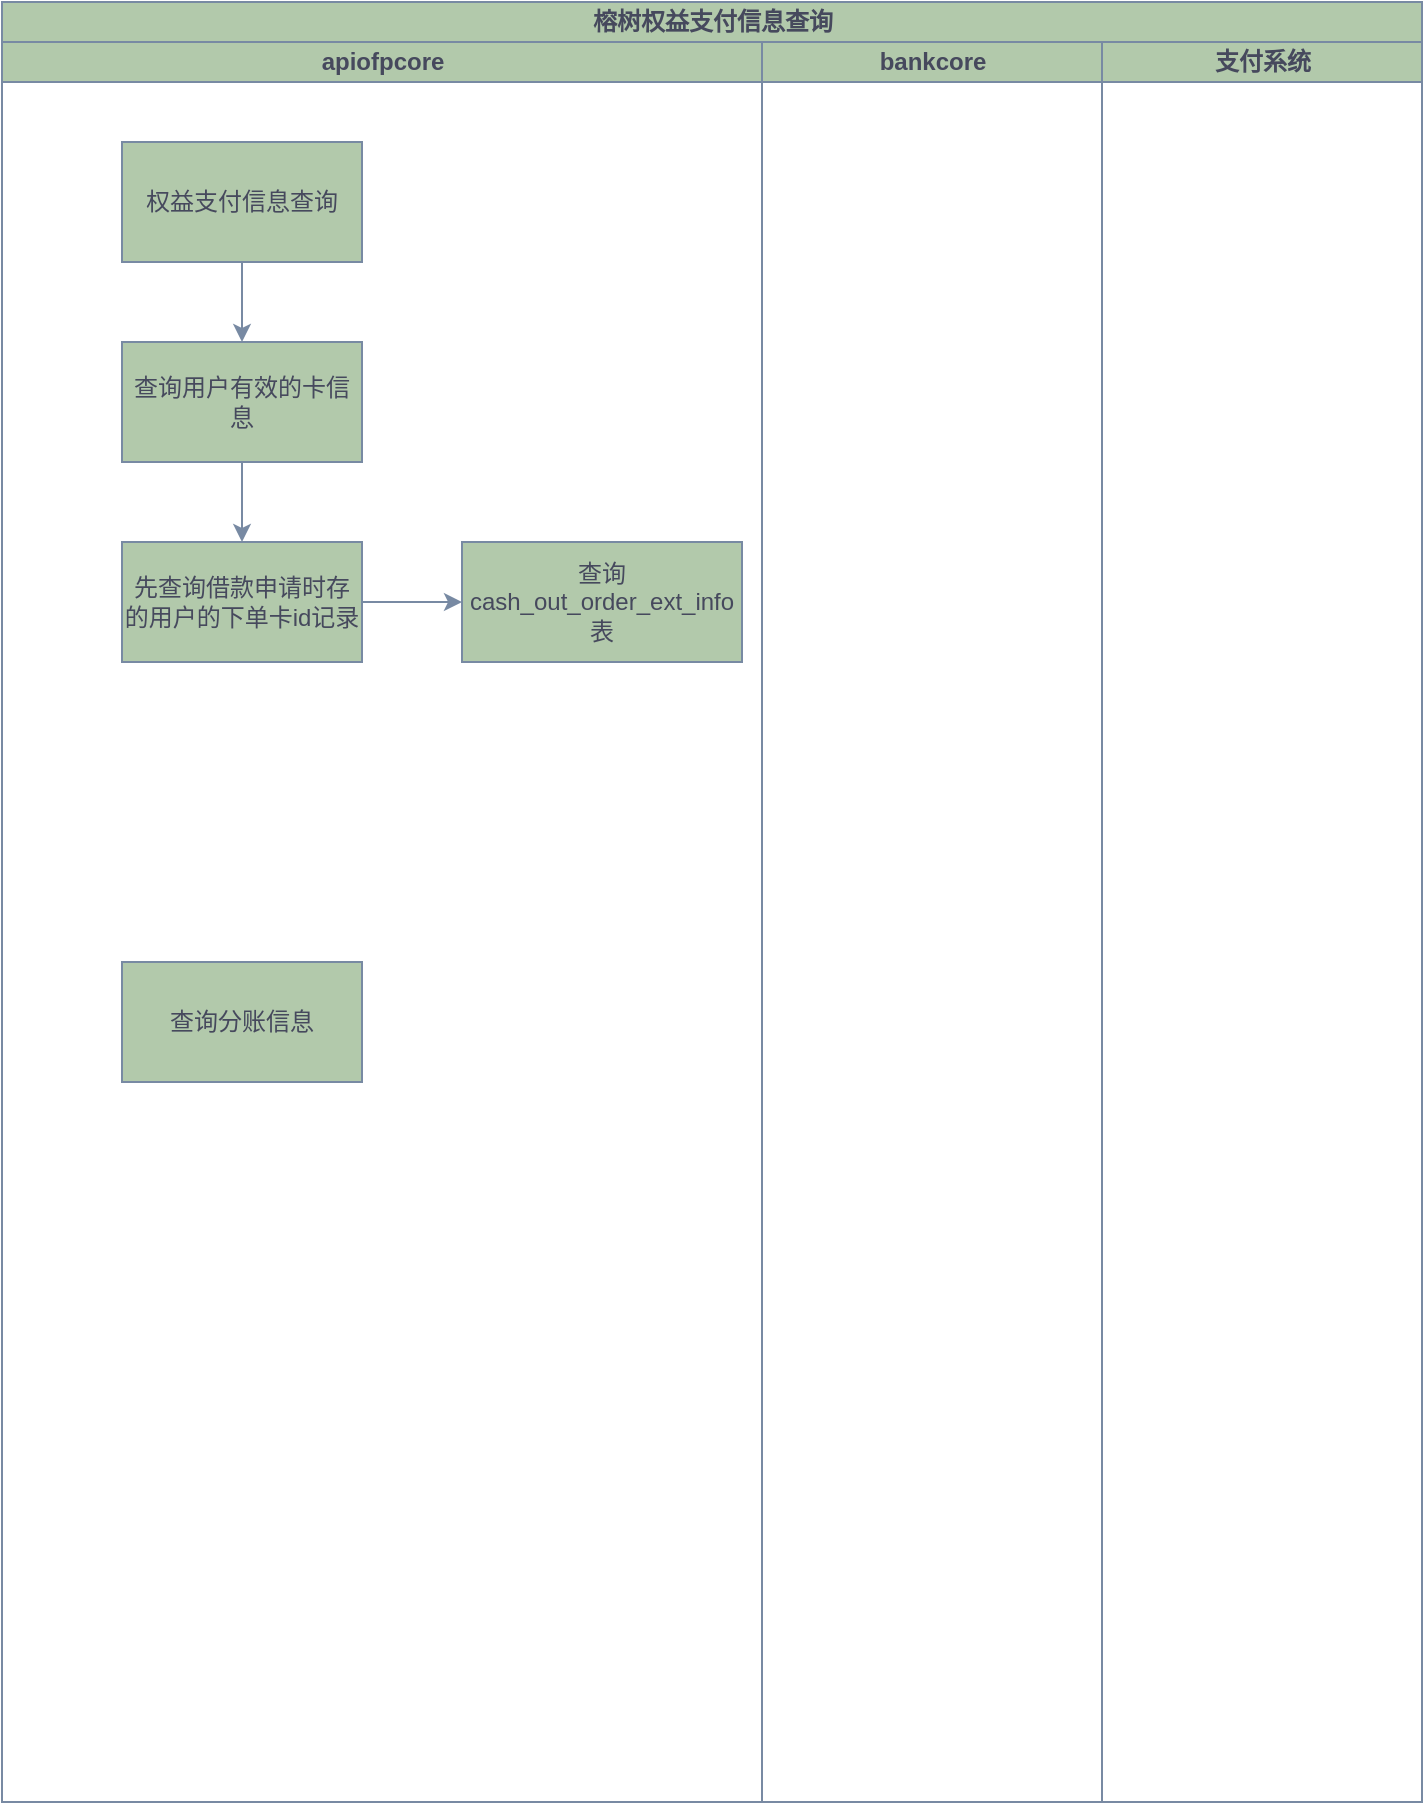 <mxfile version="28.0.6">
  <diagram id="prtHgNgQTEPvFCAcTncT" name="Page-1">
    <mxGraphModel dx="996" dy="609" grid="1" gridSize="10" guides="1" tooltips="1" connect="1" arrows="1" fold="1" page="1" pageScale="1" pageWidth="827" pageHeight="1169" math="0" shadow="0">
      <root>
        <mxCell id="0" />
        <mxCell id="1" parent="0" />
        <mxCell id="9-3sKWMB5hhrohvcfJ4t-1" value="榕树权益支付信息查询" style="swimlane;childLayout=stackLayout;resizeParent=1;resizeParentMax=0;startSize=20;html=1;strokeColor=#788AA3;fontColor=#46495D;fillColor=#B2C9AB;" vertex="1" parent="1">
          <mxGeometry x="120" y="140" width="710.0" height="900" as="geometry" />
        </mxCell>
        <mxCell id="9-3sKWMB5hhrohvcfJ4t-2" value="apiofpcore" style="swimlane;startSize=20;html=1;strokeColor=#788AA3;fontColor=#46495D;fillColor=#B2C9AB;" vertex="1" parent="9-3sKWMB5hhrohvcfJ4t-1">
          <mxGeometry y="20" width="380.0" height="880" as="geometry" />
        </mxCell>
        <mxCell id="9-3sKWMB5hhrohvcfJ4t-7" value="" style="edgeStyle=orthogonalEdgeStyle;rounded=0;orthogonalLoop=1;jettySize=auto;html=1;strokeColor=#788AA3;fontColor=#46495D;fillColor=#B2C9AB;" edge="1" parent="9-3sKWMB5hhrohvcfJ4t-2" source="9-3sKWMB5hhrohvcfJ4t-5" target="9-3sKWMB5hhrohvcfJ4t-6">
          <mxGeometry relative="1" as="geometry" />
        </mxCell>
        <mxCell id="9-3sKWMB5hhrohvcfJ4t-5" value="权益支付信息查询" style="rounded=0;whiteSpace=wrap;html=1;strokeColor=#788AA3;fontColor=#46495D;fillColor=#B2C9AB;" vertex="1" parent="9-3sKWMB5hhrohvcfJ4t-2">
          <mxGeometry x="60.0" y="50" width="120" height="60" as="geometry" />
        </mxCell>
        <mxCell id="9-3sKWMB5hhrohvcfJ4t-11" value="" style="edgeStyle=orthogonalEdgeStyle;rounded=0;orthogonalLoop=1;jettySize=auto;html=1;strokeColor=#788AA3;fontColor=#46495D;fillColor=#B2C9AB;" edge="1" parent="9-3sKWMB5hhrohvcfJ4t-2" source="9-3sKWMB5hhrohvcfJ4t-6" target="9-3sKWMB5hhrohvcfJ4t-10">
          <mxGeometry relative="1" as="geometry" />
        </mxCell>
        <mxCell id="9-3sKWMB5hhrohvcfJ4t-6" value="查询用户有效的卡信息" style="rounded=0;whiteSpace=wrap;html=1;strokeColor=#788AA3;fontColor=#46495D;fillColor=#B2C9AB;" vertex="1" parent="9-3sKWMB5hhrohvcfJ4t-2">
          <mxGeometry x="60.0" y="150" width="120" height="60" as="geometry" />
        </mxCell>
        <mxCell id="9-3sKWMB5hhrohvcfJ4t-8" value="查询分账信息" style="rounded=0;whiteSpace=wrap;html=1;strokeColor=#788AA3;fontColor=#46495D;fillColor=#B2C9AB;" vertex="1" parent="9-3sKWMB5hhrohvcfJ4t-2">
          <mxGeometry x="60.0" y="460" width="120" height="60" as="geometry" />
        </mxCell>
        <mxCell id="9-3sKWMB5hhrohvcfJ4t-13" value="" style="edgeStyle=orthogonalEdgeStyle;rounded=0;orthogonalLoop=1;jettySize=auto;html=1;strokeColor=#788AA3;fontColor=#46495D;fillColor=#B2C9AB;" edge="1" parent="9-3sKWMB5hhrohvcfJ4t-2" source="9-3sKWMB5hhrohvcfJ4t-10" target="9-3sKWMB5hhrohvcfJ4t-12">
          <mxGeometry relative="1" as="geometry" />
        </mxCell>
        <mxCell id="9-3sKWMB5hhrohvcfJ4t-10" value="先查询借款申请时存的用户的下单卡id记录" style="rounded=0;whiteSpace=wrap;html=1;strokeColor=#788AA3;fontColor=#46495D;fillColor=#B2C9AB;" vertex="1" parent="9-3sKWMB5hhrohvcfJ4t-2">
          <mxGeometry x="60.0" y="250" width="120" height="60" as="geometry" />
        </mxCell>
        <mxCell id="9-3sKWMB5hhrohvcfJ4t-12" value="查询&lt;div&gt;cash_out_order_ext_info表&lt;/div&gt;" style="whiteSpace=wrap;html=1;fillColor=#B2C9AB;strokeColor=#788AA3;fontColor=#46495D;rounded=0;" vertex="1" parent="9-3sKWMB5hhrohvcfJ4t-2">
          <mxGeometry x="230" y="250" width="140" height="60" as="geometry" />
        </mxCell>
        <mxCell id="9-3sKWMB5hhrohvcfJ4t-3" value="bankcore" style="swimlane;startSize=20;html=1;strokeColor=#788AA3;fontColor=#46495D;fillColor=#B2C9AB;" vertex="1" parent="9-3sKWMB5hhrohvcfJ4t-1">
          <mxGeometry x="380.0" y="20" width="170" height="880" as="geometry" />
        </mxCell>
        <mxCell id="9-3sKWMB5hhrohvcfJ4t-4" value="支付系统" style="swimlane;startSize=20;html=1;strokeColor=#788AA3;fontColor=#46495D;fillColor=#B2C9AB;" vertex="1" parent="9-3sKWMB5hhrohvcfJ4t-1">
          <mxGeometry x="550.0" y="20" width="160" height="880" as="geometry" />
        </mxCell>
      </root>
    </mxGraphModel>
  </diagram>
</mxfile>
